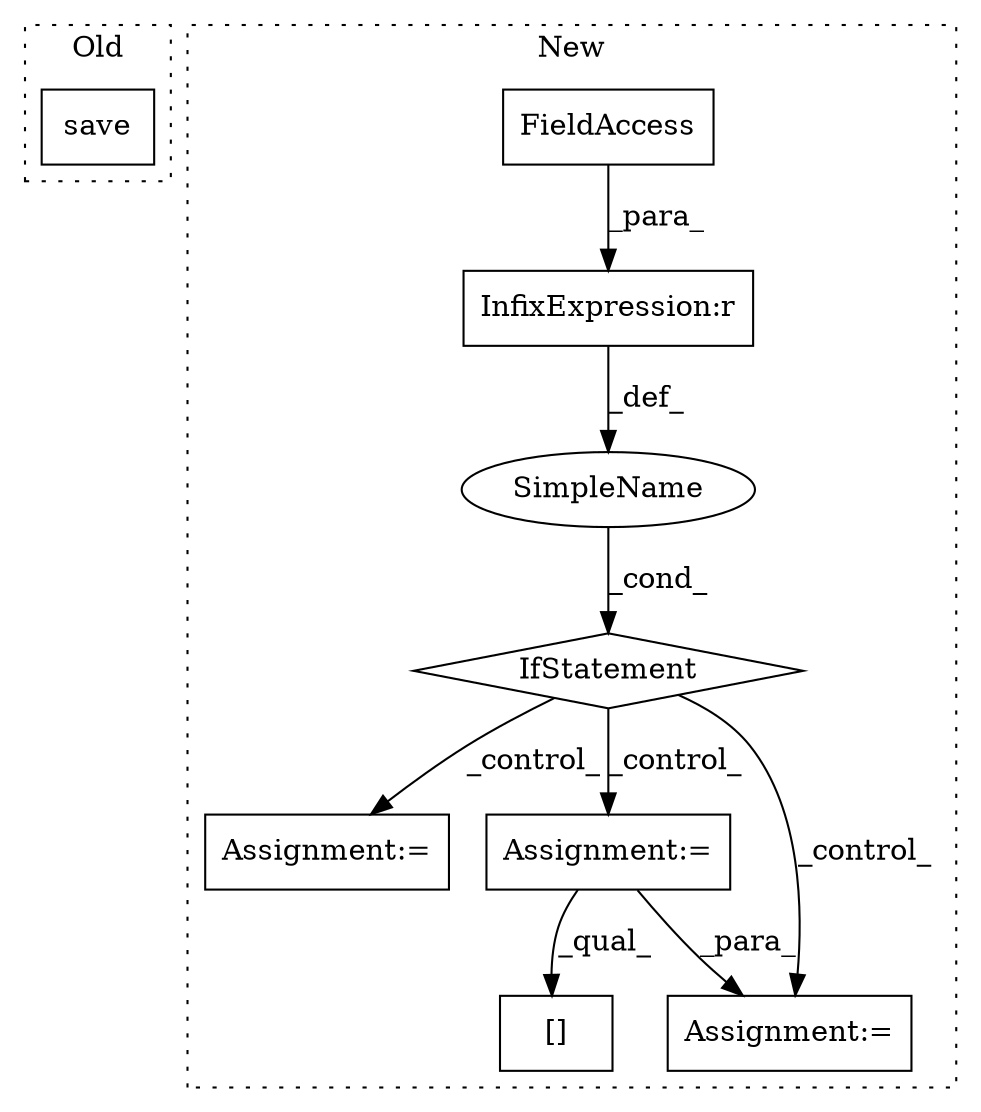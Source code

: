 digraph G {
subgraph cluster0 {
1 [label="save" a="32" s="14758,14858" l="5,1" shape="box"];
label = "Old";
style="dotted";
}
subgraph cluster1 {
2 [label="IfStatement" a="25" s="24942,25011" l="4,2" shape="diamond"];
3 [label="Assignment:=" a="7" s="25093" l="1" shape="box"];
4 [label="SimpleName" a="42" s="" l="" shape="ellipse"];
5 [label="Assignment:=" a="7" s="25040" l="1" shape="box"];
6 [label="InfixExpression:r" a="27" s="24973" l="3" shape="box"];
7 [label="FieldAccess" a="22" s="24976" l="35" shape="box"];
8 [label="Assignment:=" a="7" s="25251" l="1" shape="box"];
9 [label="[]" a="2" s="25669,25702" l="16,1" shape="box"];
label = "New";
style="dotted";
}
2 -> 5 [label="_control_"];
2 -> 3 [label="_control_"];
2 -> 8 [label="_control_"];
4 -> 2 [label="_cond_"];
5 -> 8 [label="_para_"];
5 -> 9 [label="_qual_"];
6 -> 4 [label="_def_"];
7 -> 6 [label="_para_"];
}